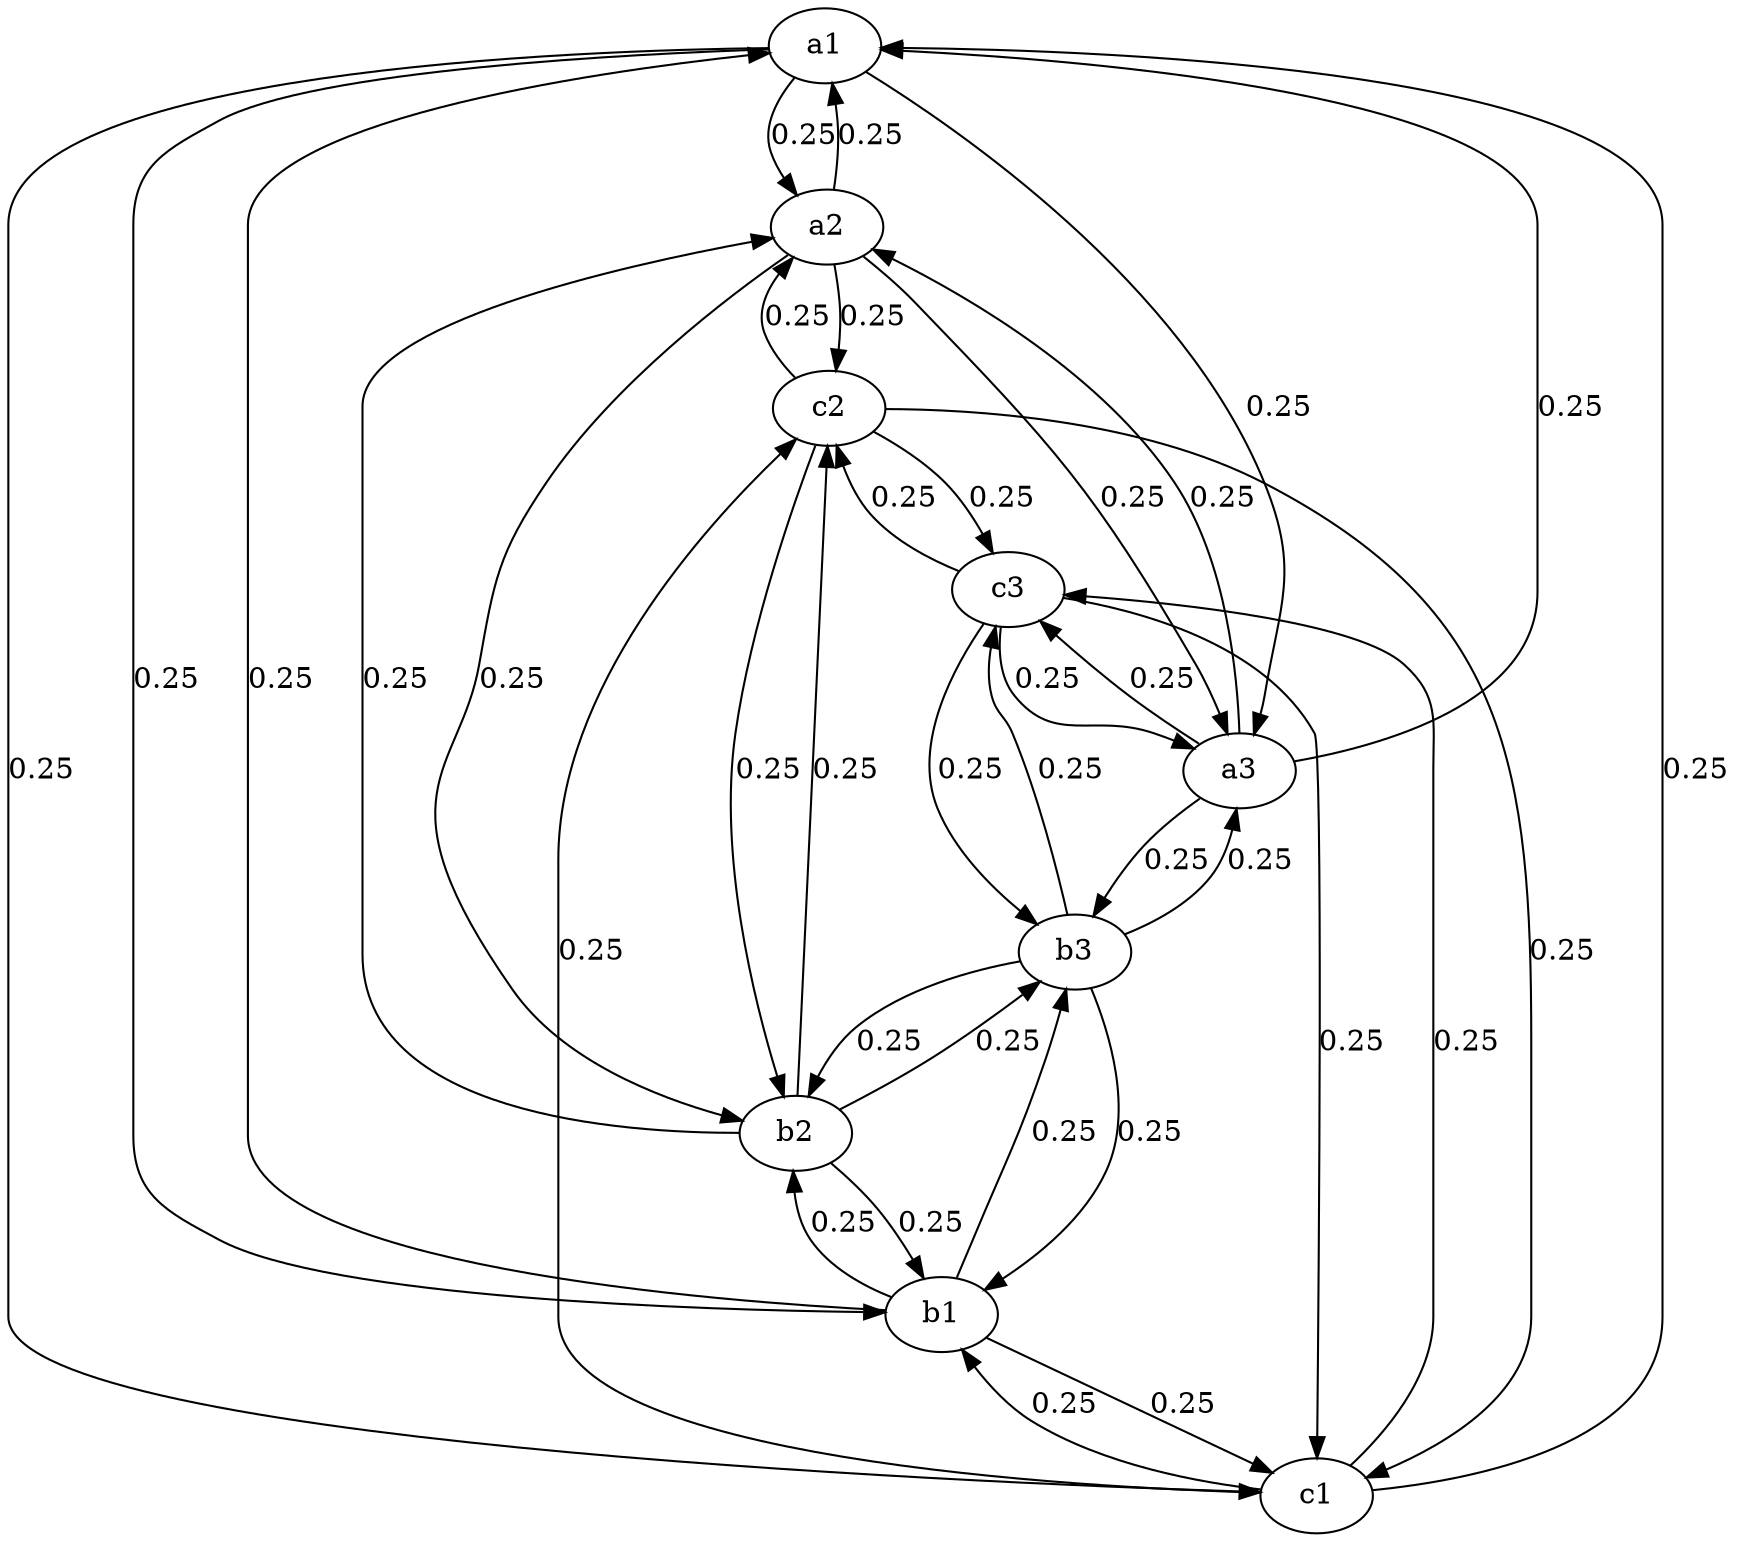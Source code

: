 digraph rook {

        a1 -> { a2, a3, b1, c1 } [label="0.25" ];
        a2 -> {a1, a3, b2, c2 } [label="0.25" ];
        a3 -> {a2, a1, b3, c3 } [label="0.25" ];

        b1 -> {a1,c1,b2,b3} [label="0.25" ];
        b2 -> {a2,c2,b1,b3} [label="0.25" ];
        b3 -> {a3,c3,b1,b2} [label="0.25" ];

        c1 -> {a1, b1, c2, c3 } [label="0.25" ];
        c2 -> {a2,b2, c1, c3 } [label="0.25" ];
        c3 -> {a3, b3,c1,c2 } [label="0.25" ];

}
